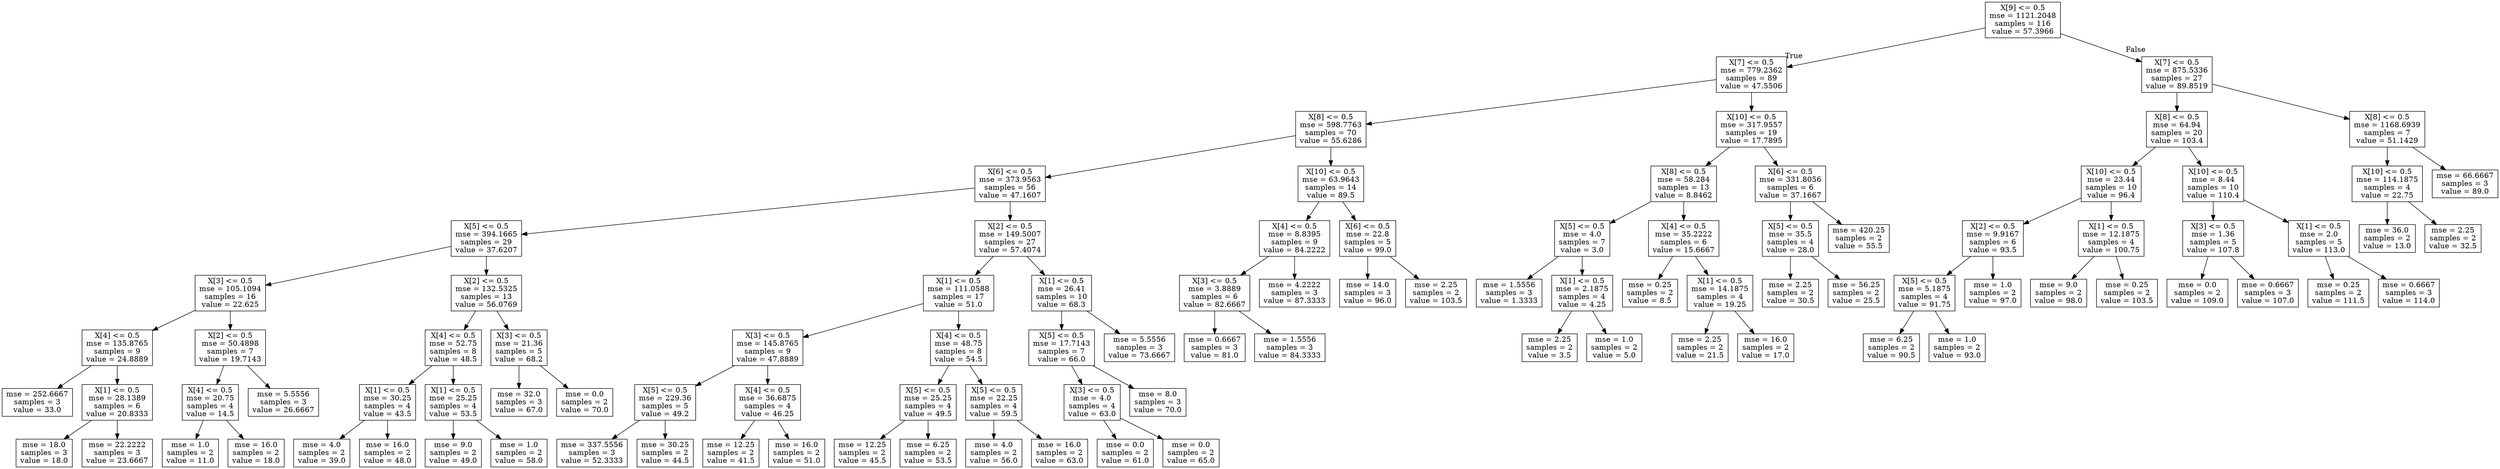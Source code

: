 digraph Tree {
node [shape=box] ;
0 [label="X[9] <= 0.5\nmse = 1121.2048\nsamples = 116\nvalue = 57.3966"] ;
1 [label="X[7] <= 0.5\nmse = 779.2362\nsamples = 89\nvalue = 47.5506"] ;
0 -> 1 [labeldistance=2.5, labelangle=45, headlabel="True"] ;
2 [label="X[8] <= 0.5\nmse = 598.7763\nsamples = 70\nvalue = 55.6286"] ;
1 -> 2 ;
3 [label="X[6] <= 0.5\nmse = 373.9563\nsamples = 56\nvalue = 47.1607"] ;
2 -> 3 ;
4 [label="X[5] <= 0.5\nmse = 394.1665\nsamples = 29\nvalue = 37.6207"] ;
3 -> 4 ;
5 [label="X[3] <= 0.5\nmse = 105.1094\nsamples = 16\nvalue = 22.625"] ;
4 -> 5 ;
6 [label="X[4] <= 0.5\nmse = 135.8765\nsamples = 9\nvalue = 24.8889"] ;
5 -> 6 ;
7 [label="mse = 252.6667\nsamples = 3\nvalue = 33.0"] ;
6 -> 7 ;
8 [label="X[1] <= 0.5\nmse = 28.1389\nsamples = 6\nvalue = 20.8333"] ;
6 -> 8 ;
9 [label="mse = 18.0\nsamples = 3\nvalue = 18.0"] ;
8 -> 9 ;
10 [label="mse = 22.2222\nsamples = 3\nvalue = 23.6667"] ;
8 -> 10 ;
11 [label="X[2] <= 0.5\nmse = 50.4898\nsamples = 7\nvalue = 19.7143"] ;
5 -> 11 ;
12 [label="X[4] <= 0.5\nmse = 20.75\nsamples = 4\nvalue = 14.5"] ;
11 -> 12 ;
13 [label="mse = 1.0\nsamples = 2\nvalue = 11.0"] ;
12 -> 13 ;
14 [label="mse = 16.0\nsamples = 2\nvalue = 18.0"] ;
12 -> 14 ;
15 [label="mse = 5.5556\nsamples = 3\nvalue = 26.6667"] ;
11 -> 15 ;
16 [label="X[2] <= 0.5\nmse = 132.5325\nsamples = 13\nvalue = 56.0769"] ;
4 -> 16 ;
17 [label="X[4] <= 0.5\nmse = 52.75\nsamples = 8\nvalue = 48.5"] ;
16 -> 17 ;
18 [label="X[1] <= 0.5\nmse = 30.25\nsamples = 4\nvalue = 43.5"] ;
17 -> 18 ;
19 [label="mse = 4.0\nsamples = 2\nvalue = 39.0"] ;
18 -> 19 ;
20 [label="mse = 16.0\nsamples = 2\nvalue = 48.0"] ;
18 -> 20 ;
21 [label="X[1] <= 0.5\nmse = 25.25\nsamples = 4\nvalue = 53.5"] ;
17 -> 21 ;
22 [label="mse = 9.0\nsamples = 2\nvalue = 49.0"] ;
21 -> 22 ;
23 [label="mse = 1.0\nsamples = 2\nvalue = 58.0"] ;
21 -> 23 ;
24 [label="X[3] <= 0.5\nmse = 21.36\nsamples = 5\nvalue = 68.2"] ;
16 -> 24 ;
25 [label="mse = 32.0\nsamples = 3\nvalue = 67.0"] ;
24 -> 25 ;
26 [label="mse = 0.0\nsamples = 2\nvalue = 70.0"] ;
24 -> 26 ;
27 [label="X[2] <= 0.5\nmse = 149.5007\nsamples = 27\nvalue = 57.4074"] ;
3 -> 27 ;
28 [label="X[1] <= 0.5\nmse = 111.0588\nsamples = 17\nvalue = 51.0"] ;
27 -> 28 ;
29 [label="X[3] <= 0.5\nmse = 145.8765\nsamples = 9\nvalue = 47.8889"] ;
28 -> 29 ;
30 [label="X[5] <= 0.5\nmse = 229.36\nsamples = 5\nvalue = 49.2"] ;
29 -> 30 ;
31 [label="mse = 337.5556\nsamples = 3\nvalue = 52.3333"] ;
30 -> 31 ;
32 [label="mse = 30.25\nsamples = 2\nvalue = 44.5"] ;
30 -> 32 ;
33 [label="X[4] <= 0.5\nmse = 36.6875\nsamples = 4\nvalue = 46.25"] ;
29 -> 33 ;
34 [label="mse = 12.25\nsamples = 2\nvalue = 41.5"] ;
33 -> 34 ;
35 [label="mse = 16.0\nsamples = 2\nvalue = 51.0"] ;
33 -> 35 ;
36 [label="X[4] <= 0.5\nmse = 48.75\nsamples = 8\nvalue = 54.5"] ;
28 -> 36 ;
37 [label="X[5] <= 0.5\nmse = 25.25\nsamples = 4\nvalue = 49.5"] ;
36 -> 37 ;
38 [label="mse = 12.25\nsamples = 2\nvalue = 45.5"] ;
37 -> 38 ;
39 [label="mse = 6.25\nsamples = 2\nvalue = 53.5"] ;
37 -> 39 ;
40 [label="X[5] <= 0.5\nmse = 22.25\nsamples = 4\nvalue = 59.5"] ;
36 -> 40 ;
41 [label="mse = 4.0\nsamples = 2\nvalue = 56.0"] ;
40 -> 41 ;
42 [label="mse = 16.0\nsamples = 2\nvalue = 63.0"] ;
40 -> 42 ;
43 [label="X[1] <= 0.5\nmse = 26.41\nsamples = 10\nvalue = 68.3"] ;
27 -> 43 ;
44 [label="X[5] <= 0.5\nmse = 17.7143\nsamples = 7\nvalue = 66.0"] ;
43 -> 44 ;
45 [label="X[3] <= 0.5\nmse = 4.0\nsamples = 4\nvalue = 63.0"] ;
44 -> 45 ;
46 [label="mse = 0.0\nsamples = 2\nvalue = 61.0"] ;
45 -> 46 ;
47 [label="mse = 0.0\nsamples = 2\nvalue = 65.0"] ;
45 -> 47 ;
48 [label="mse = 8.0\nsamples = 3\nvalue = 70.0"] ;
44 -> 48 ;
49 [label="mse = 5.5556\nsamples = 3\nvalue = 73.6667"] ;
43 -> 49 ;
50 [label="X[10] <= 0.5\nmse = 63.9643\nsamples = 14\nvalue = 89.5"] ;
2 -> 50 ;
51 [label="X[4] <= 0.5\nmse = 8.8395\nsamples = 9\nvalue = 84.2222"] ;
50 -> 51 ;
52 [label="X[3] <= 0.5\nmse = 3.8889\nsamples = 6\nvalue = 82.6667"] ;
51 -> 52 ;
53 [label="mse = 0.6667\nsamples = 3\nvalue = 81.0"] ;
52 -> 53 ;
54 [label="mse = 1.5556\nsamples = 3\nvalue = 84.3333"] ;
52 -> 54 ;
55 [label="mse = 4.2222\nsamples = 3\nvalue = 87.3333"] ;
51 -> 55 ;
56 [label="X[6] <= 0.5\nmse = 22.8\nsamples = 5\nvalue = 99.0"] ;
50 -> 56 ;
57 [label="mse = 14.0\nsamples = 3\nvalue = 96.0"] ;
56 -> 57 ;
58 [label="mse = 2.25\nsamples = 2\nvalue = 103.5"] ;
56 -> 58 ;
59 [label="X[10] <= 0.5\nmse = 317.9557\nsamples = 19\nvalue = 17.7895"] ;
1 -> 59 ;
60 [label="X[8] <= 0.5\nmse = 58.284\nsamples = 13\nvalue = 8.8462"] ;
59 -> 60 ;
61 [label="X[5] <= 0.5\nmse = 4.0\nsamples = 7\nvalue = 3.0"] ;
60 -> 61 ;
62 [label="mse = 1.5556\nsamples = 3\nvalue = 1.3333"] ;
61 -> 62 ;
63 [label="X[1] <= 0.5\nmse = 2.1875\nsamples = 4\nvalue = 4.25"] ;
61 -> 63 ;
64 [label="mse = 2.25\nsamples = 2\nvalue = 3.5"] ;
63 -> 64 ;
65 [label="mse = 1.0\nsamples = 2\nvalue = 5.0"] ;
63 -> 65 ;
66 [label="X[4] <= 0.5\nmse = 35.2222\nsamples = 6\nvalue = 15.6667"] ;
60 -> 66 ;
67 [label="mse = 0.25\nsamples = 2\nvalue = 8.5"] ;
66 -> 67 ;
68 [label="X[1] <= 0.5\nmse = 14.1875\nsamples = 4\nvalue = 19.25"] ;
66 -> 68 ;
69 [label="mse = 2.25\nsamples = 2\nvalue = 21.5"] ;
68 -> 69 ;
70 [label="mse = 16.0\nsamples = 2\nvalue = 17.0"] ;
68 -> 70 ;
71 [label="X[6] <= 0.5\nmse = 331.8056\nsamples = 6\nvalue = 37.1667"] ;
59 -> 71 ;
72 [label="X[5] <= 0.5\nmse = 35.5\nsamples = 4\nvalue = 28.0"] ;
71 -> 72 ;
73 [label="mse = 2.25\nsamples = 2\nvalue = 30.5"] ;
72 -> 73 ;
74 [label="mse = 56.25\nsamples = 2\nvalue = 25.5"] ;
72 -> 74 ;
75 [label="mse = 420.25\nsamples = 2\nvalue = 55.5"] ;
71 -> 75 ;
76 [label="X[7] <= 0.5\nmse = 875.5336\nsamples = 27\nvalue = 89.8519"] ;
0 -> 76 [labeldistance=2.5, labelangle=-45, headlabel="False"] ;
77 [label="X[8] <= 0.5\nmse = 64.94\nsamples = 20\nvalue = 103.4"] ;
76 -> 77 ;
78 [label="X[10] <= 0.5\nmse = 23.44\nsamples = 10\nvalue = 96.4"] ;
77 -> 78 ;
79 [label="X[2] <= 0.5\nmse = 9.9167\nsamples = 6\nvalue = 93.5"] ;
78 -> 79 ;
80 [label="X[5] <= 0.5\nmse = 5.1875\nsamples = 4\nvalue = 91.75"] ;
79 -> 80 ;
81 [label="mse = 6.25\nsamples = 2\nvalue = 90.5"] ;
80 -> 81 ;
82 [label="mse = 1.0\nsamples = 2\nvalue = 93.0"] ;
80 -> 82 ;
83 [label="mse = 1.0\nsamples = 2\nvalue = 97.0"] ;
79 -> 83 ;
84 [label="X[1] <= 0.5\nmse = 12.1875\nsamples = 4\nvalue = 100.75"] ;
78 -> 84 ;
85 [label="mse = 9.0\nsamples = 2\nvalue = 98.0"] ;
84 -> 85 ;
86 [label="mse = 0.25\nsamples = 2\nvalue = 103.5"] ;
84 -> 86 ;
87 [label="X[10] <= 0.5\nmse = 8.44\nsamples = 10\nvalue = 110.4"] ;
77 -> 87 ;
88 [label="X[3] <= 0.5\nmse = 1.36\nsamples = 5\nvalue = 107.8"] ;
87 -> 88 ;
89 [label="mse = 0.0\nsamples = 2\nvalue = 109.0"] ;
88 -> 89 ;
90 [label="mse = 0.6667\nsamples = 3\nvalue = 107.0"] ;
88 -> 90 ;
91 [label="X[1] <= 0.5\nmse = 2.0\nsamples = 5\nvalue = 113.0"] ;
87 -> 91 ;
92 [label="mse = 0.25\nsamples = 2\nvalue = 111.5"] ;
91 -> 92 ;
93 [label="mse = 0.6667\nsamples = 3\nvalue = 114.0"] ;
91 -> 93 ;
94 [label="X[8] <= 0.5\nmse = 1168.6939\nsamples = 7\nvalue = 51.1429"] ;
76 -> 94 ;
95 [label="X[10] <= 0.5\nmse = 114.1875\nsamples = 4\nvalue = 22.75"] ;
94 -> 95 ;
96 [label="mse = 36.0\nsamples = 2\nvalue = 13.0"] ;
95 -> 96 ;
97 [label="mse = 2.25\nsamples = 2\nvalue = 32.5"] ;
95 -> 97 ;
98 [label="mse = 66.6667\nsamples = 3\nvalue = 89.0"] ;
94 -> 98 ;
}